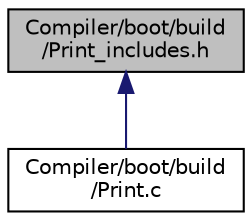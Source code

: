 digraph "Compiler/boot/build/Print_includes.h"
{
  edge [fontname="Helvetica",fontsize="10",labelfontname="Helvetica",labelfontsize="10"];
  node [fontname="Helvetica",fontsize="10",shape=record];
  Node1 [label="Compiler/boot/build\l/Print_includes.h",height=0.2,width=0.4,color="black", fillcolor="grey75", style="filled", fontcolor="black"];
  Node1 -> Node2 [dir="back",color="midnightblue",fontsize="10",style="solid",fontname="Helvetica"];
  Node2 [label="Compiler/boot/build\l/Print.c",height=0.2,width=0.4,color="black", fillcolor="white", style="filled",URL="$dc/d4a/_print_8c.html"];
}
